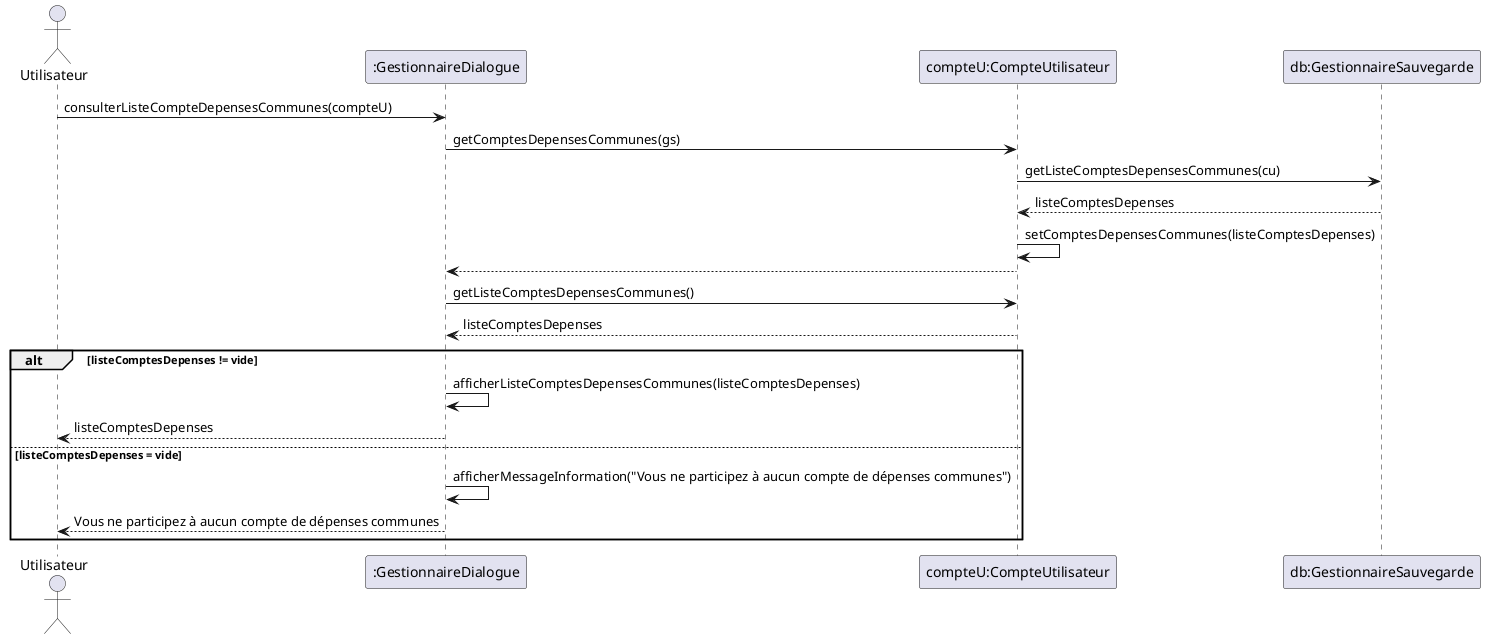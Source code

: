 @startuml  Consulter la liste de ses comptes de dépenses communes

actor "Utilisateur" as us
participant ":GestionnaireDialogue" as gd
participant "compteU:CompteUtilisateur" as cu
participant "db:GestionnaireSauvegarde" as gs

us 	-> 	gd 	: consulterListeCompteDepensesCommunes(compteU)
gd 	-> 	cu 	: getComptesDepensesCommunes(gs)
cu 	->	gs 	: getListeComptesDepensesCommunes(cu)
gs 	--> cu 	: listeComptesDepenses
cu 	-> 	cu 	: setComptesDepensesCommunes(listeComptesDepenses)
cu 	--> gd 	:
gd 	-> 	cu 	: getListeComptesDepensesCommunes()
cu 	--> gd 	: listeComptesDepenses
alt listeComptesDepenses != vide
gd 	->	gd 	: afficherListeComptesDepensesCommunes(listeComptesDepenses)
gd 	-->	us 	: listeComptesDepenses
else listeComptesDepenses = vide
gd 	-> 	gd  : afficherMessageInformation("Vous ne participez à aucun compte de dépenses communes")
gd 	-->	us 	:Vous ne participez à aucun compte de dépenses communes
end
@enduml